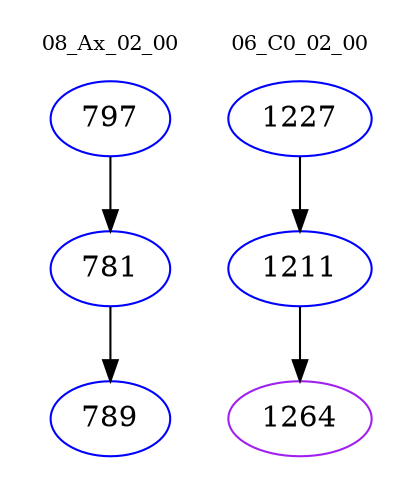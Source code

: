 digraph{
subgraph cluster_0 {
color = white
label = "08_Ax_02_00";
fontsize=10;
T0_797 [label="797", color="blue"]
T0_797 -> T0_781 [color="black"]
T0_781 [label="781", color="blue"]
T0_781 -> T0_789 [color="black"]
T0_789 [label="789", color="blue"]
}
subgraph cluster_1 {
color = white
label = "06_C0_02_00";
fontsize=10;
T1_1227 [label="1227", color="blue"]
T1_1227 -> T1_1211 [color="black"]
T1_1211 [label="1211", color="blue"]
T1_1211 -> T1_1264 [color="black"]
T1_1264 [label="1264", color="purple"]
}
}
